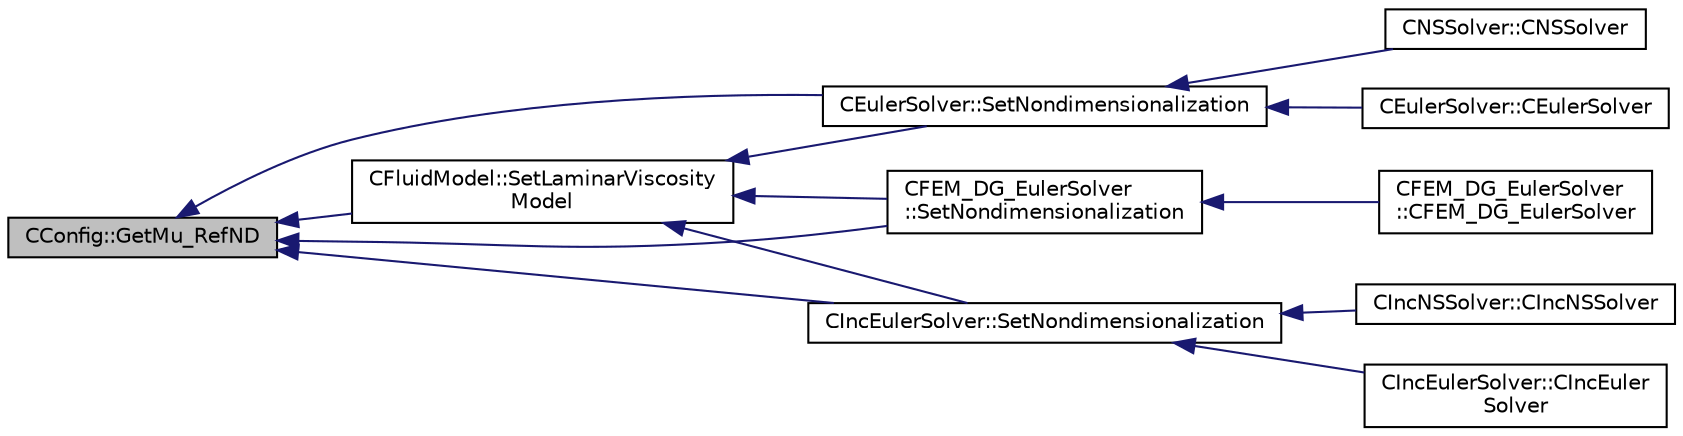 digraph "CConfig::GetMu_RefND"
{
  edge [fontname="Helvetica",fontsize="10",labelfontname="Helvetica",labelfontsize="10"];
  node [fontname="Helvetica",fontsize="10",shape=record];
  rankdir="LR";
  Node8029 [label="CConfig::GetMu_RefND",height=0.2,width=0.4,color="black", fillcolor="grey75", style="filled", fontcolor="black"];
  Node8029 -> Node8030 [dir="back",color="midnightblue",fontsize="10",style="solid",fontname="Helvetica"];
  Node8030 [label="CFluidModel::SetLaminarViscosity\lModel",height=0.2,width=0.4,color="black", fillcolor="white", style="filled",URL="$class_c_fluid_model.html#ae5660a6bc666007eb80b491873d487d2",tooltip="Set viscosity model. "];
  Node8030 -> Node8031 [dir="back",color="midnightblue",fontsize="10",style="solid",fontname="Helvetica"];
  Node8031 [label="CEulerSolver::SetNondimensionalization",height=0.2,width=0.4,color="black", fillcolor="white", style="filled",URL="$class_c_euler_solver.html#a1c633d6e77fefb2e76308e2ba0af0c2c",tooltip="Set the solver nondimensionalization. "];
  Node8031 -> Node8032 [dir="back",color="midnightblue",fontsize="10",style="solid",fontname="Helvetica"];
  Node8032 [label="CEulerSolver::CEulerSolver",height=0.2,width=0.4,color="black", fillcolor="white", style="filled",URL="$class_c_euler_solver.html#ae1e74218b4e943111b100d7ddcbd4db9"];
  Node8031 -> Node8033 [dir="back",color="midnightblue",fontsize="10",style="solid",fontname="Helvetica"];
  Node8033 [label="CNSSolver::CNSSolver",height=0.2,width=0.4,color="black", fillcolor="white", style="filled",URL="$class_c_n_s_solver.html#a2a8ad49c42b4546696e631cf44b7788b"];
  Node8030 -> Node8034 [dir="back",color="midnightblue",fontsize="10",style="solid",fontname="Helvetica"];
  Node8034 [label="CFEM_DG_EulerSolver\l::SetNondimensionalization",height=0.2,width=0.4,color="black", fillcolor="white", style="filled",URL="$class_c_f_e_m___d_g___euler_solver.html#a31316dc2fe564329d9bb372961b10a3a",tooltip="Set the fluid solver nondimensionalization. "];
  Node8034 -> Node8035 [dir="back",color="midnightblue",fontsize="10",style="solid",fontname="Helvetica"];
  Node8035 [label="CFEM_DG_EulerSolver\l::CFEM_DG_EulerSolver",height=0.2,width=0.4,color="black", fillcolor="white", style="filled",URL="$class_c_f_e_m___d_g___euler_solver.html#a70d30ef9e7cd7620d54ec73f4b1ed28c"];
  Node8030 -> Node8036 [dir="back",color="midnightblue",fontsize="10",style="solid",fontname="Helvetica"];
  Node8036 [label="CIncEulerSolver::SetNondimensionalization",height=0.2,width=0.4,color="black", fillcolor="white", style="filled",URL="$class_c_inc_euler_solver.html#a2cffaa24417cb3803d36d38b3874d6d0",tooltip="Set the solver nondimensionalization. "];
  Node8036 -> Node8037 [dir="back",color="midnightblue",fontsize="10",style="solid",fontname="Helvetica"];
  Node8037 [label="CIncEulerSolver::CIncEuler\lSolver",height=0.2,width=0.4,color="black", fillcolor="white", style="filled",URL="$class_c_inc_euler_solver.html#a91f644b8f9a00215bac5bcd31dfc06d8"];
  Node8036 -> Node8038 [dir="back",color="midnightblue",fontsize="10",style="solid",fontname="Helvetica"];
  Node8038 [label="CIncNSSolver::CIncNSSolver",height=0.2,width=0.4,color="black", fillcolor="white", style="filled",URL="$class_c_inc_n_s_solver.html#a82152ac7e91fb1c5c073d98a1f08e2aa"];
  Node8029 -> Node8031 [dir="back",color="midnightblue",fontsize="10",style="solid",fontname="Helvetica"];
  Node8029 -> Node8034 [dir="back",color="midnightblue",fontsize="10",style="solid",fontname="Helvetica"];
  Node8029 -> Node8036 [dir="back",color="midnightblue",fontsize="10",style="solid",fontname="Helvetica"];
}
